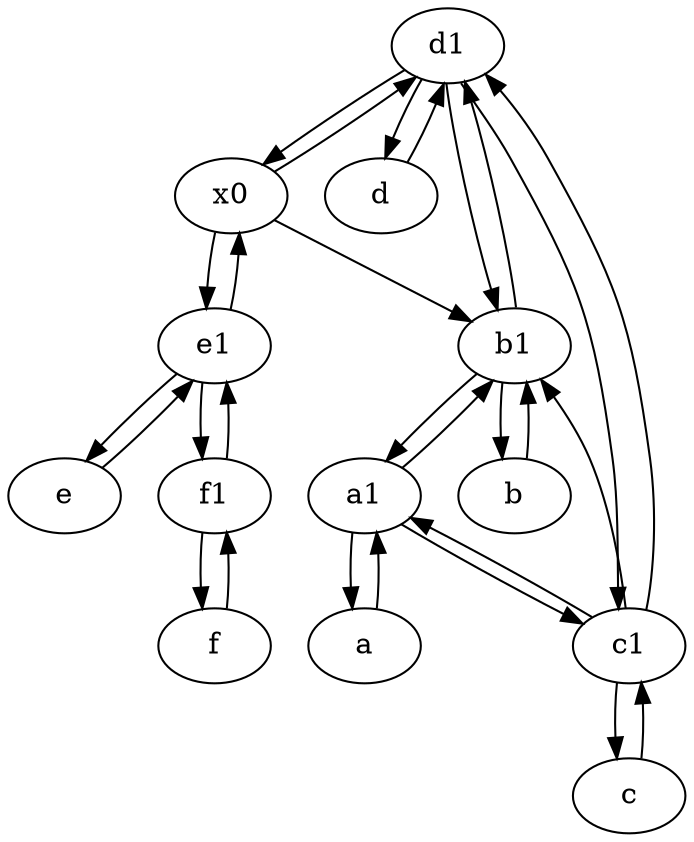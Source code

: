 digraph  {
	d1 [pos="25,30!"];
	e [pos="30,50!"];
	e1 [pos="25,45!"];
	c [pos="20,10!"];
	x0;
	d [pos="20,30!"];
	f1;
	c1 [pos="30,15!"];
	b1 [pos="45,20!"];
	b [pos="50,20!"];
	f [pos="15,45!"];
	a1 [pos="40,15!"];
	a [pos="40,10!"];
	d1 -> c1;
	d -> d1;
	c1 -> c;
	b -> b1;
	b1 -> d1;
	c1 -> d1;
	f -> f1;
	b1 -> a1;
	d1 -> d;
	x0 -> d1;
	f1 -> e1;
	e1 -> e;
	e1 -> x0;
	x0 -> e1;
	d1 -> b1;
	e -> e1;
	e1 -> f1;
	x0 -> b1;
	c1 -> a1;
	f1 -> f;
	a1 -> a;
	c1 -> b1;
	a1 -> b1;
	a1 -> c1;
	a -> a1;
	b1 -> b;
	d1 -> x0;
	c -> c1;

	}